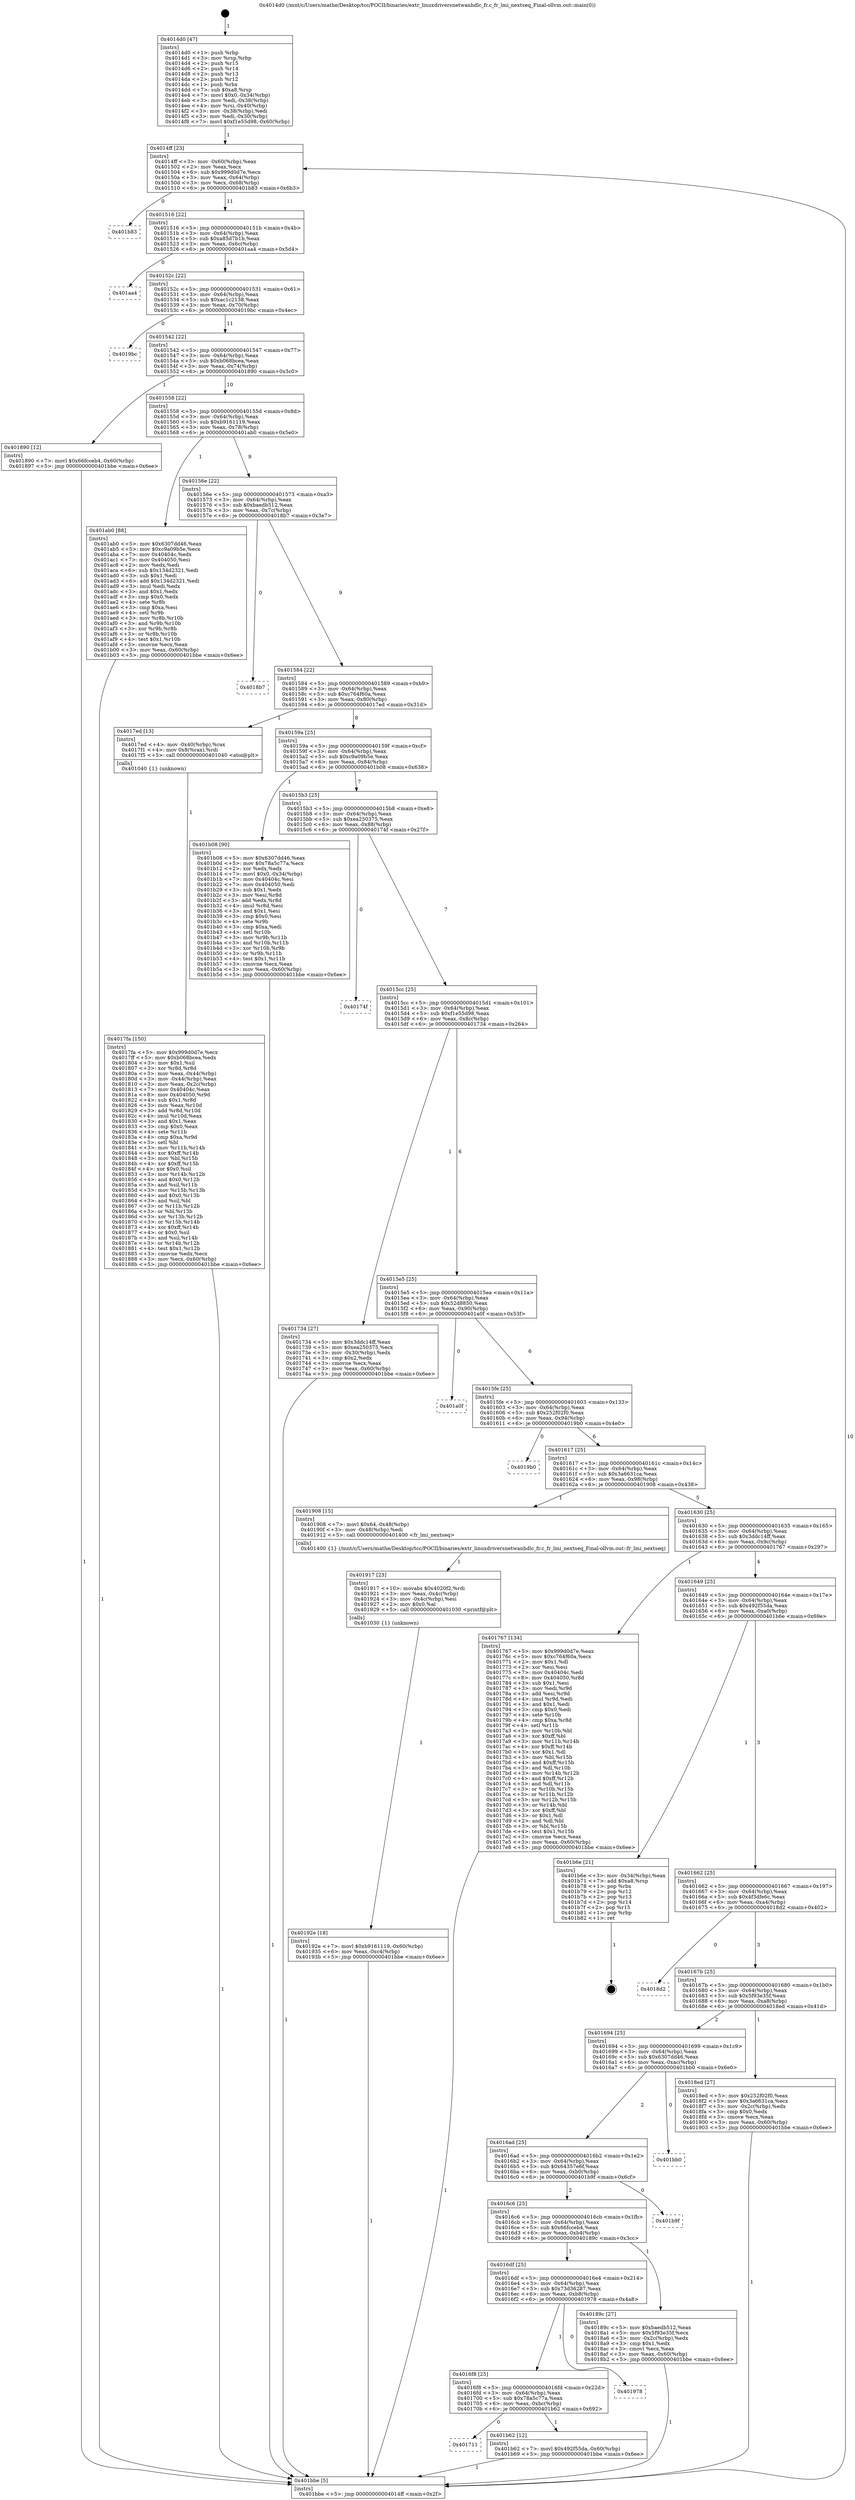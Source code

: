 digraph "0x4014d0" {
  label = "0x4014d0 (/mnt/c/Users/mathe/Desktop/tcc/POCII/binaries/extr_linuxdriversnetwanhdlc_fr.c_fr_lmi_nextseq_Final-ollvm.out::main(0))"
  labelloc = "t"
  node[shape=record]

  Entry [label="",width=0.3,height=0.3,shape=circle,fillcolor=black,style=filled]
  "0x4014ff" [label="{
     0x4014ff [23]\l
     | [instrs]\l
     &nbsp;&nbsp;0x4014ff \<+3\>: mov -0x60(%rbp),%eax\l
     &nbsp;&nbsp;0x401502 \<+2\>: mov %eax,%ecx\l
     &nbsp;&nbsp;0x401504 \<+6\>: sub $0x999d0d7e,%ecx\l
     &nbsp;&nbsp;0x40150a \<+3\>: mov %eax,-0x64(%rbp)\l
     &nbsp;&nbsp;0x40150d \<+3\>: mov %ecx,-0x68(%rbp)\l
     &nbsp;&nbsp;0x401510 \<+6\>: je 0000000000401b83 \<main+0x6b3\>\l
  }"]
  "0x401b83" [label="{
     0x401b83\l
  }", style=dashed]
  "0x401516" [label="{
     0x401516 [22]\l
     | [instrs]\l
     &nbsp;&nbsp;0x401516 \<+5\>: jmp 000000000040151b \<main+0x4b\>\l
     &nbsp;&nbsp;0x40151b \<+3\>: mov -0x64(%rbp),%eax\l
     &nbsp;&nbsp;0x40151e \<+5\>: sub $0xa85d7b1b,%eax\l
     &nbsp;&nbsp;0x401523 \<+3\>: mov %eax,-0x6c(%rbp)\l
     &nbsp;&nbsp;0x401526 \<+6\>: je 0000000000401aa4 \<main+0x5d4\>\l
  }"]
  Exit [label="",width=0.3,height=0.3,shape=circle,fillcolor=black,style=filled,peripheries=2]
  "0x401aa4" [label="{
     0x401aa4\l
  }", style=dashed]
  "0x40152c" [label="{
     0x40152c [22]\l
     | [instrs]\l
     &nbsp;&nbsp;0x40152c \<+5\>: jmp 0000000000401531 \<main+0x61\>\l
     &nbsp;&nbsp;0x401531 \<+3\>: mov -0x64(%rbp),%eax\l
     &nbsp;&nbsp;0x401534 \<+5\>: sub $0xac1c2138,%eax\l
     &nbsp;&nbsp;0x401539 \<+3\>: mov %eax,-0x70(%rbp)\l
     &nbsp;&nbsp;0x40153c \<+6\>: je 00000000004019bc \<main+0x4ec\>\l
  }"]
  "0x401711" [label="{
     0x401711\l
  }", style=dashed]
  "0x4019bc" [label="{
     0x4019bc\l
  }", style=dashed]
  "0x401542" [label="{
     0x401542 [22]\l
     | [instrs]\l
     &nbsp;&nbsp;0x401542 \<+5\>: jmp 0000000000401547 \<main+0x77\>\l
     &nbsp;&nbsp;0x401547 \<+3\>: mov -0x64(%rbp),%eax\l
     &nbsp;&nbsp;0x40154a \<+5\>: sub $0xb068bcea,%eax\l
     &nbsp;&nbsp;0x40154f \<+3\>: mov %eax,-0x74(%rbp)\l
     &nbsp;&nbsp;0x401552 \<+6\>: je 0000000000401890 \<main+0x3c0\>\l
  }"]
  "0x401b62" [label="{
     0x401b62 [12]\l
     | [instrs]\l
     &nbsp;&nbsp;0x401b62 \<+7\>: movl $0x492f55da,-0x60(%rbp)\l
     &nbsp;&nbsp;0x401b69 \<+5\>: jmp 0000000000401bbe \<main+0x6ee\>\l
  }"]
  "0x401890" [label="{
     0x401890 [12]\l
     | [instrs]\l
     &nbsp;&nbsp;0x401890 \<+7\>: movl $0x66fcceb4,-0x60(%rbp)\l
     &nbsp;&nbsp;0x401897 \<+5\>: jmp 0000000000401bbe \<main+0x6ee\>\l
  }"]
  "0x401558" [label="{
     0x401558 [22]\l
     | [instrs]\l
     &nbsp;&nbsp;0x401558 \<+5\>: jmp 000000000040155d \<main+0x8d\>\l
     &nbsp;&nbsp;0x40155d \<+3\>: mov -0x64(%rbp),%eax\l
     &nbsp;&nbsp;0x401560 \<+5\>: sub $0xb9161119,%eax\l
     &nbsp;&nbsp;0x401565 \<+3\>: mov %eax,-0x78(%rbp)\l
     &nbsp;&nbsp;0x401568 \<+6\>: je 0000000000401ab0 \<main+0x5e0\>\l
  }"]
  "0x4016f8" [label="{
     0x4016f8 [25]\l
     | [instrs]\l
     &nbsp;&nbsp;0x4016f8 \<+5\>: jmp 00000000004016fd \<main+0x22d\>\l
     &nbsp;&nbsp;0x4016fd \<+3\>: mov -0x64(%rbp),%eax\l
     &nbsp;&nbsp;0x401700 \<+5\>: sub $0x78a5c77a,%eax\l
     &nbsp;&nbsp;0x401705 \<+6\>: mov %eax,-0xbc(%rbp)\l
     &nbsp;&nbsp;0x40170b \<+6\>: je 0000000000401b62 \<main+0x692\>\l
  }"]
  "0x401ab0" [label="{
     0x401ab0 [88]\l
     | [instrs]\l
     &nbsp;&nbsp;0x401ab0 \<+5\>: mov $0x6307dd46,%eax\l
     &nbsp;&nbsp;0x401ab5 \<+5\>: mov $0xc9a09b5e,%ecx\l
     &nbsp;&nbsp;0x401aba \<+7\>: mov 0x40404c,%edx\l
     &nbsp;&nbsp;0x401ac1 \<+7\>: mov 0x404050,%esi\l
     &nbsp;&nbsp;0x401ac8 \<+2\>: mov %edx,%edi\l
     &nbsp;&nbsp;0x401aca \<+6\>: sub $0x134d2321,%edi\l
     &nbsp;&nbsp;0x401ad0 \<+3\>: sub $0x1,%edi\l
     &nbsp;&nbsp;0x401ad3 \<+6\>: add $0x134d2321,%edi\l
     &nbsp;&nbsp;0x401ad9 \<+3\>: imul %edi,%edx\l
     &nbsp;&nbsp;0x401adc \<+3\>: and $0x1,%edx\l
     &nbsp;&nbsp;0x401adf \<+3\>: cmp $0x0,%edx\l
     &nbsp;&nbsp;0x401ae2 \<+4\>: sete %r8b\l
     &nbsp;&nbsp;0x401ae6 \<+3\>: cmp $0xa,%esi\l
     &nbsp;&nbsp;0x401ae9 \<+4\>: setl %r9b\l
     &nbsp;&nbsp;0x401aed \<+3\>: mov %r8b,%r10b\l
     &nbsp;&nbsp;0x401af0 \<+3\>: and %r9b,%r10b\l
     &nbsp;&nbsp;0x401af3 \<+3\>: xor %r9b,%r8b\l
     &nbsp;&nbsp;0x401af6 \<+3\>: or %r8b,%r10b\l
     &nbsp;&nbsp;0x401af9 \<+4\>: test $0x1,%r10b\l
     &nbsp;&nbsp;0x401afd \<+3\>: cmovne %ecx,%eax\l
     &nbsp;&nbsp;0x401b00 \<+3\>: mov %eax,-0x60(%rbp)\l
     &nbsp;&nbsp;0x401b03 \<+5\>: jmp 0000000000401bbe \<main+0x6ee\>\l
  }"]
  "0x40156e" [label="{
     0x40156e [22]\l
     | [instrs]\l
     &nbsp;&nbsp;0x40156e \<+5\>: jmp 0000000000401573 \<main+0xa3\>\l
     &nbsp;&nbsp;0x401573 \<+3\>: mov -0x64(%rbp),%eax\l
     &nbsp;&nbsp;0x401576 \<+5\>: sub $0xbaedb512,%eax\l
     &nbsp;&nbsp;0x40157b \<+3\>: mov %eax,-0x7c(%rbp)\l
     &nbsp;&nbsp;0x40157e \<+6\>: je 00000000004018b7 \<main+0x3e7\>\l
  }"]
  "0x401978" [label="{
     0x401978\l
  }", style=dashed]
  "0x4018b7" [label="{
     0x4018b7\l
  }", style=dashed]
  "0x401584" [label="{
     0x401584 [22]\l
     | [instrs]\l
     &nbsp;&nbsp;0x401584 \<+5\>: jmp 0000000000401589 \<main+0xb9\>\l
     &nbsp;&nbsp;0x401589 \<+3\>: mov -0x64(%rbp),%eax\l
     &nbsp;&nbsp;0x40158c \<+5\>: sub $0xc764f60a,%eax\l
     &nbsp;&nbsp;0x401591 \<+3\>: mov %eax,-0x80(%rbp)\l
     &nbsp;&nbsp;0x401594 \<+6\>: je 00000000004017ed \<main+0x31d\>\l
  }"]
  "0x40192e" [label="{
     0x40192e [18]\l
     | [instrs]\l
     &nbsp;&nbsp;0x40192e \<+7\>: movl $0xb9161119,-0x60(%rbp)\l
     &nbsp;&nbsp;0x401935 \<+6\>: mov %eax,-0xc4(%rbp)\l
     &nbsp;&nbsp;0x40193b \<+5\>: jmp 0000000000401bbe \<main+0x6ee\>\l
  }"]
  "0x4017ed" [label="{
     0x4017ed [13]\l
     | [instrs]\l
     &nbsp;&nbsp;0x4017ed \<+4\>: mov -0x40(%rbp),%rax\l
     &nbsp;&nbsp;0x4017f1 \<+4\>: mov 0x8(%rax),%rdi\l
     &nbsp;&nbsp;0x4017f5 \<+5\>: call 0000000000401040 \<atoi@plt\>\l
     | [calls]\l
     &nbsp;&nbsp;0x401040 \{1\} (unknown)\l
  }"]
  "0x40159a" [label="{
     0x40159a [25]\l
     | [instrs]\l
     &nbsp;&nbsp;0x40159a \<+5\>: jmp 000000000040159f \<main+0xcf\>\l
     &nbsp;&nbsp;0x40159f \<+3\>: mov -0x64(%rbp),%eax\l
     &nbsp;&nbsp;0x4015a2 \<+5\>: sub $0xc9a09b5e,%eax\l
     &nbsp;&nbsp;0x4015a7 \<+6\>: mov %eax,-0x84(%rbp)\l
     &nbsp;&nbsp;0x4015ad \<+6\>: je 0000000000401b08 \<main+0x638\>\l
  }"]
  "0x401917" [label="{
     0x401917 [23]\l
     | [instrs]\l
     &nbsp;&nbsp;0x401917 \<+10\>: movabs $0x4020f2,%rdi\l
     &nbsp;&nbsp;0x401921 \<+3\>: mov %eax,-0x4c(%rbp)\l
     &nbsp;&nbsp;0x401924 \<+3\>: mov -0x4c(%rbp),%esi\l
     &nbsp;&nbsp;0x401927 \<+2\>: mov $0x0,%al\l
     &nbsp;&nbsp;0x401929 \<+5\>: call 0000000000401030 \<printf@plt\>\l
     | [calls]\l
     &nbsp;&nbsp;0x401030 \{1\} (unknown)\l
  }"]
  "0x401b08" [label="{
     0x401b08 [90]\l
     | [instrs]\l
     &nbsp;&nbsp;0x401b08 \<+5\>: mov $0x6307dd46,%eax\l
     &nbsp;&nbsp;0x401b0d \<+5\>: mov $0x78a5c77a,%ecx\l
     &nbsp;&nbsp;0x401b12 \<+2\>: xor %edx,%edx\l
     &nbsp;&nbsp;0x401b14 \<+7\>: movl $0x0,-0x34(%rbp)\l
     &nbsp;&nbsp;0x401b1b \<+7\>: mov 0x40404c,%esi\l
     &nbsp;&nbsp;0x401b22 \<+7\>: mov 0x404050,%edi\l
     &nbsp;&nbsp;0x401b29 \<+3\>: sub $0x1,%edx\l
     &nbsp;&nbsp;0x401b2c \<+3\>: mov %esi,%r8d\l
     &nbsp;&nbsp;0x401b2f \<+3\>: add %edx,%r8d\l
     &nbsp;&nbsp;0x401b32 \<+4\>: imul %r8d,%esi\l
     &nbsp;&nbsp;0x401b36 \<+3\>: and $0x1,%esi\l
     &nbsp;&nbsp;0x401b39 \<+3\>: cmp $0x0,%esi\l
     &nbsp;&nbsp;0x401b3c \<+4\>: sete %r9b\l
     &nbsp;&nbsp;0x401b40 \<+3\>: cmp $0xa,%edi\l
     &nbsp;&nbsp;0x401b43 \<+4\>: setl %r10b\l
     &nbsp;&nbsp;0x401b47 \<+3\>: mov %r9b,%r11b\l
     &nbsp;&nbsp;0x401b4a \<+3\>: and %r10b,%r11b\l
     &nbsp;&nbsp;0x401b4d \<+3\>: xor %r10b,%r9b\l
     &nbsp;&nbsp;0x401b50 \<+3\>: or %r9b,%r11b\l
     &nbsp;&nbsp;0x401b53 \<+4\>: test $0x1,%r11b\l
     &nbsp;&nbsp;0x401b57 \<+3\>: cmovne %ecx,%eax\l
     &nbsp;&nbsp;0x401b5a \<+3\>: mov %eax,-0x60(%rbp)\l
     &nbsp;&nbsp;0x401b5d \<+5\>: jmp 0000000000401bbe \<main+0x6ee\>\l
  }"]
  "0x4015b3" [label="{
     0x4015b3 [25]\l
     | [instrs]\l
     &nbsp;&nbsp;0x4015b3 \<+5\>: jmp 00000000004015b8 \<main+0xe8\>\l
     &nbsp;&nbsp;0x4015b8 \<+3\>: mov -0x64(%rbp),%eax\l
     &nbsp;&nbsp;0x4015bb \<+5\>: sub $0xea250375,%eax\l
     &nbsp;&nbsp;0x4015c0 \<+6\>: mov %eax,-0x88(%rbp)\l
     &nbsp;&nbsp;0x4015c6 \<+6\>: je 000000000040174f \<main+0x27f\>\l
  }"]
  "0x4016df" [label="{
     0x4016df [25]\l
     | [instrs]\l
     &nbsp;&nbsp;0x4016df \<+5\>: jmp 00000000004016e4 \<main+0x214\>\l
     &nbsp;&nbsp;0x4016e4 \<+3\>: mov -0x64(%rbp),%eax\l
     &nbsp;&nbsp;0x4016e7 \<+5\>: sub $0x73d36287,%eax\l
     &nbsp;&nbsp;0x4016ec \<+6\>: mov %eax,-0xb8(%rbp)\l
     &nbsp;&nbsp;0x4016f2 \<+6\>: je 0000000000401978 \<main+0x4a8\>\l
  }"]
  "0x40174f" [label="{
     0x40174f\l
  }", style=dashed]
  "0x4015cc" [label="{
     0x4015cc [25]\l
     | [instrs]\l
     &nbsp;&nbsp;0x4015cc \<+5\>: jmp 00000000004015d1 \<main+0x101\>\l
     &nbsp;&nbsp;0x4015d1 \<+3\>: mov -0x64(%rbp),%eax\l
     &nbsp;&nbsp;0x4015d4 \<+5\>: sub $0xf1e55d98,%eax\l
     &nbsp;&nbsp;0x4015d9 \<+6\>: mov %eax,-0x8c(%rbp)\l
     &nbsp;&nbsp;0x4015df \<+6\>: je 0000000000401734 \<main+0x264\>\l
  }"]
  "0x40189c" [label="{
     0x40189c [27]\l
     | [instrs]\l
     &nbsp;&nbsp;0x40189c \<+5\>: mov $0xbaedb512,%eax\l
     &nbsp;&nbsp;0x4018a1 \<+5\>: mov $0x5f93e35f,%ecx\l
     &nbsp;&nbsp;0x4018a6 \<+3\>: mov -0x2c(%rbp),%edx\l
     &nbsp;&nbsp;0x4018a9 \<+3\>: cmp $0x1,%edx\l
     &nbsp;&nbsp;0x4018ac \<+3\>: cmovl %ecx,%eax\l
     &nbsp;&nbsp;0x4018af \<+3\>: mov %eax,-0x60(%rbp)\l
     &nbsp;&nbsp;0x4018b2 \<+5\>: jmp 0000000000401bbe \<main+0x6ee\>\l
  }"]
  "0x401734" [label="{
     0x401734 [27]\l
     | [instrs]\l
     &nbsp;&nbsp;0x401734 \<+5\>: mov $0x3ddc14ff,%eax\l
     &nbsp;&nbsp;0x401739 \<+5\>: mov $0xea250375,%ecx\l
     &nbsp;&nbsp;0x40173e \<+3\>: mov -0x30(%rbp),%edx\l
     &nbsp;&nbsp;0x401741 \<+3\>: cmp $0x2,%edx\l
     &nbsp;&nbsp;0x401744 \<+3\>: cmovne %ecx,%eax\l
     &nbsp;&nbsp;0x401747 \<+3\>: mov %eax,-0x60(%rbp)\l
     &nbsp;&nbsp;0x40174a \<+5\>: jmp 0000000000401bbe \<main+0x6ee\>\l
  }"]
  "0x4015e5" [label="{
     0x4015e5 [25]\l
     | [instrs]\l
     &nbsp;&nbsp;0x4015e5 \<+5\>: jmp 00000000004015ea \<main+0x11a\>\l
     &nbsp;&nbsp;0x4015ea \<+3\>: mov -0x64(%rbp),%eax\l
     &nbsp;&nbsp;0x4015ed \<+5\>: sub $0x52d8850,%eax\l
     &nbsp;&nbsp;0x4015f2 \<+6\>: mov %eax,-0x90(%rbp)\l
     &nbsp;&nbsp;0x4015f8 \<+6\>: je 0000000000401a0f \<main+0x53f\>\l
  }"]
  "0x401bbe" [label="{
     0x401bbe [5]\l
     | [instrs]\l
     &nbsp;&nbsp;0x401bbe \<+5\>: jmp 00000000004014ff \<main+0x2f\>\l
  }"]
  "0x4014d0" [label="{
     0x4014d0 [47]\l
     | [instrs]\l
     &nbsp;&nbsp;0x4014d0 \<+1\>: push %rbp\l
     &nbsp;&nbsp;0x4014d1 \<+3\>: mov %rsp,%rbp\l
     &nbsp;&nbsp;0x4014d4 \<+2\>: push %r15\l
     &nbsp;&nbsp;0x4014d6 \<+2\>: push %r14\l
     &nbsp;&nbsp;0x4014d8 \<+2\>: push %r13\l
     &nbsp;&nbsp;0x4014da \<+2\>: push %r12\l
     &nbsp;&nbsp;0x4014dc \<+1\>: push %rbx\l
     &nbsp;&nbsp;0x4014dd \<+7\>: sub $0xa8,%rsp\l
     &nbsp;&nbsp;0x4014e4 \<+7\>: movl $0x0,-0x34(%rbp)\l
     &nbsp;&nbsp;0x4014eb \<+3\>: mov %edi,-0x38(%rbp)\l
     &nbsp;&nbsp;0x4014ee \<+4\>: mov %rsi,-0x40(%rbp)\l
     &nbsp;&nbsp;0x4014f2 \<+3\>: mov -0x38(%rbp),%edi\l
     &nbsp;&nbsp;0x4014f5 \<+3\>: mov %edi,-0x30(%rbp)\l
     &nbsp;&nbsp;0x4014f8 \<+7\>: movl $0xf1e55d98,-0x60(%rbp)\l
  }"]
  "0x4016c6" [label="{
     0x4016c6 [25]\l
     | [instrs]\l
     &nbsp;&nbsp;0x4016c6 \<+5\>: jmp 00000000004016cb \<main+0x1fb\>\l
     &nbsp;&nbsp;0x4016cb \<+3\>: mov -0x64(%rbp),%eax\l
     &nbsp;&nbsp;0x4016ce \<+5\>: sub $0x66fcceb4,%eax\l
     &nbsp;&nbsp;0x4016d3 \<+6\>: mov %eax,-0xb4(%rbp)\l
     &nbsp;&nbsp;0x4016d9 \<+6\>: je 000000000040189c \<main+0x3cc\>\l
  }"]
  "0x401a0f" [label="{
     0x401a0f\l
  }", style=dashed]
  "0x4015fe" [label="{
     0x4015fe [25]\l
     | [instrs]\l
     &nbsp;&nbsp;0x4015fe \<+5\>: jmp 0000000000401603 \<main+0x133\>\l
     &nbsp;&nbsp;0x401603 \<+3\>: mov -0x64(%rbp),%eax\l
     &nbsp;&nbsp;0x401606 \<+5\>: sub $0x252f02f0,%eax\l
     &nbsp;&nbsp;0x40160b \<+6\>: mov %eax,-0x94(%rbp)\l
     &nbsp;&nbsp;0x401611 \<+6\>: je 00000000004019b0 \<main+0x4e0\>\l
  }"]
  "0x401b9f" [label="{
     0x401b9f\l
  }", style=dashed]
  "0x4019b0" [label="{
     0x4019b0\l
  }", style=dashed]
  "0x401617" [label="{
     0x401617 [25]\l
     | [instrs]\l
     &nbsp;&nbsp;0x401617 \<+5\>: jmp 000000000040161c \<main+0x14c\>\l
     &nbsp;&nbsp;0x40161c \<+3\>: mov -0x64(%rbp),%eax\l
     &nbsp;&nbsp;0x40161f \<+5\>: sub $0x3a6631ca,%eax\l
     &nbsp;&nbsp;0x401624 \<+6\>: mov %eax,-0x98(%rbp)\l
     &nbsp;&nbsp;0x40162a \<+6\>: je 0000000000401908 \<main+0x438\>\l
  }"]
  "0x4016ad" [label="{
     0x4016ad [25]\l
     | [instrs]\l
     &nbsp;&nbsp;0x4016ad \<+5\>: jmp 00000000004016b2 \<main+0x1e2\>\l
     &nbsp;&nbsp;0x4016b2 \<+3\>: mov -0x64(%rbp),%eax\l
     &nbsp;&nbsp;0x4016b5 \<+5\>: sub $0x64357e6f,%eax\l
     &nbsp;&nbsp;0x4016ba \<+6\>: mov %eax,-0xb0(%rbp)\l
     &nbsp;&nbsp;0x4016c0 \<+6\>: je 0000000000401b9f \<main+0x6cf\>\l
  }"]
  "0x401908" [label="{
     0x401908 [15]\l
     | [instrs]\l
     &nbsp;&nbsp;0x401908 \<+7\>: movl $0x64,-0x48(%rbp)\l
     &nbsp;&nbsp;0x40190f \<+3\>: mov -0x48(%rbp),%edi\l
     &nbsp;&nbsp;0x401912 \<+5\>: call 0000000000401400 \<fr_lmi_nextseq\>\l
     | [calls]\l
     &nbsp;&nbsp;0x401400 \{1\} (/mnt/c/Users/mathe/Desktop/tcc/POCII/binaries/extr_linuxdriversnetwanhdlc_fr.c_fr_lmi_nextseq_Final-ollvm.out::fr_lmi_nextseq)\l
  }"]
  "0x401630" [label="{
     0x401630 [25]\l
     | [instrs]\l
     &nbsp;&nbsp;0x401630 \<+5\>: jmp 0000000000401635 \<main+0x165\>\l
     &nbsp;&nbsp;0x401635 \<+3\>: mov -0x64(%rbp),%eax\l
     &nbsp;&nbsp;0x401638 \<+5\>: sub $0x3ddc14ff,%eax\l
     &nbsp;&nbsp;0x40163d \<+6\>: mov %eax,-0x9c(%rbp)\l
     &nbsp;&nbsp;0x401643 \<+6\>: je 0000000000401767 \<main+0x297\>\l
  }"]
  "0x401bb0" [label="{
     0x401bb0\l
  }", style=dashed]
  "0x401767" [label="{
     0x401767 [134]\l
     | [instrs]\l
     &nbsp;&nbsp;0x401767 \<+5\>: mov $0x999d0d7e,%eax\l
     &nbsp;&nbsp;0x40176c \<+5\>: mov $0xc764f60a,%ecx\l
     &nbsp;&nbsp;0x401771 \<+2\>: mov $0x1,%dl\l
     &nbsp;&nbsp;0x401773 \<+2\>: xor %esi,%esi\l
     &nbsp;&nbsp;0x401775 \<+7\>: mov 0x40404c,%edi\l
     &nbsp;&nbsp;0x40177c \<+8\>: mov 0x404050,%r8d\l
     &nbsp;&nbsp;0x401784 \<+3\>: sub $0x1,%esi\l
     &nbsp;&nbsp;0x401787 \<+3\>: mov %edi,%r9d\l
     &nbsp;&nbsp;0x40178a \<+3\>: add %esi,%r9d\l
     &nbsp;&nbsp;0x40178d \<+4\>: imul %r9d,%edi\l
     &nbsp;&nbsp;0x401791 \<+3\>: and $0x1,%edi\l
     &nbsp;&nbsp;0x401794 \<+3\>: cmp $0x0,%edi\l
     &nbsp;&nbsp;0x401797 \<+4\>: sete %r10b\l
     &nbsp;&nbsp;0x40179b \<+4\>: cmp $0xa,%r8d\l
     &nbsp;&nbsp;0x40179f \<+4\>: setl %r11b\l
     &nbsp;&nbsp;0x4017a3 \<+3\>: mov %r10b,%bl\l
     &nbsp;&nbsp;0x4017a6 \<+3\>: xor $0xff,%bl\l
     &nbsp;&nbsp;0x4017a9 \<+3\>: mov %r11b,%r14b\l
     &nbsp;&nbsp;0x4017ac \<+4\>: xor $0xff,%r14b\l
     &nbsp;&nbsp;0x4017b0 \<+3\>: xor $0x1,%dl\l
     &nbsp;&nbsp;0x4017b3 \<+3\>: mov %bl,%r15b\l
     &nbsp;&nbsp;0x4017b6 \<+4\>: and $0xff,%r15b\l
     &nbsp;&nbsp;0x4017ba \<+3\>: and %dl,%r10b\l
     &nbsp;&nbsp;0x4017bd \<+3\>: mov %r14b,%r12b\l
     &nbsp;&nbsp;0x4017c0 \<+4\>: and $0xff,%r12b\l
     &nbsp;&nbsp;0x4017c4 \<+3\>: and %dl,%r11b\l
     &nbsp;&nbsp;0x4017c7 \<+3\>: or %r10b,%r15b\l
     &nbsp;&nbsp;0x4017ca \<+3\>: or %r11b,%r12b\l
     &nbsp;&nbsp;0x4017cd \<+3\>: xor %r12b,%r15b\l
     &nbsp;&nbsp;0x4017d0 \<+3\>: or %r14b,%bl\l
     &nbsp;&nbsp;0x4017d3 \<+3\>: xor $0xff,%bl\l
     &nbsp;&nbsp;0x4017d6 \<+3\>: or $0x1,%dl\l
     &nbsp;&nbsp;0x4017d9 \<+2\>: and %dl,%bl\l
     &nbsp;&nbsp;0x4017db \<+3\>: or %bl,%r15b\l
     &nbsp;&nbsp;0x4017de \<+4\>: test $0x1,%r15b\l
     &nbsp;&nbsp;0x4017e2 \<+3\>: cmovne %ecx,%eax\l
     &nbsp;&nbsp;0x4017e5 \<+3\>: mov %eax,-0x60(%rbp)\l
     &nbsp;&nbsp;0x4017e8 \<+5\>: jmp 0000000000401bbe \<main+0x6ee\>\l
  }"]
  "0x401649" [label="{
     0x401649 [25]\l
     | [instrs]\l
     &nbsp;&nbsp;0x401649 \<+5\>: jmp 000000000040164e \<main+0x17e\>\l
     &nbsp;&nbsp;0x40164e \<+3\>: mov -0x64(%rbp),%eax\l
     &nbsp;&nbsp;0x401651 \<+5\>: sub $0x492f55da,%eax\l
     &nbsp;&nbsp;0x401656 \<+6\>: mov %eax,-0xa0(%rbp)\l
     &nbsp;&nbsp;0x40165c \<+6\>: je 0000000000401b6e \<main+0x69e\>\l
  }"]
  "0x4017fa" [label="{
     0x4017fa [150]\l
     | [instrs]\l
     &nbsp;&nbsp;0x4017fa \<+5\>: mov $0x999d0d7e,%ecx\l
     &nbsp;&nbsp;0x4017ff \<+5\>: mov $0xb068bcea,%edx\l
     &nbsp;&nbsp;0x401804 \<+3\>: mov $0x1,%sil\l
     &nbsp;&nbsp;0x401807 \<+3\>: xor %r8d,%r8d\l
     &nbsp;&nbsp;0x40180a \<+3\>: mov %eax,-0x44(%rbp)\l
     &nbsp;&nbsp;0x40180d \<+3\>: mov -0x44(%rbp),%eax\l
     &nbsp;&nbsp;0x401810 \<+3\>: mov %eax,-0x2c(%rbp)\l
     &nbsp;&nbsp;0x401813 \<+7\>: mov 0x40404c,%eax\l
     &nbsp;&nbsp;0x40181a \<+8\>: mov 0x404050,%r9d\l
     &nbsp;&nbsp;0x401822 \<+4\>: sub $0x1,%r8d\l
     &nbsp;&nbsp;0x401826 \<+3\>: mov %eax,%r10d\l
     &nbsp;&nbsp;0x401829 \<+3\>: add %r8d,%r10d\l
     &nbsp;&nbsp;0x40182c \<+4\>: imul %r10d,%eax\l
     &nbsp;&nbsp;0x401830 \<+3\>: and $0x1,%eax\l
     &nbsp;&nbsp;0x401833 \<+3\>: cmp $0x0,%eax\l
     &nbsp;&nbsp;0x401836 \<+4\>: sete %r11b\l
     &nbsp;&nbsp;0x40183a \<+4\>: cmp $0xa,%r9d\l
     &nbsp;&nbsp;0x40183e \<+3\>: setl %bl\l
     &nbsp;&nbsp;0x401841 \<+3\>: mov %r11b,%r14b\l
     &nbsp;&nbsp;0x401844 \<+4\>: xor $0xff,%r14b\l
     &nbsp;&nbsp;0x401848 \<+3\>: mov %bl,%r15b\l
     &nbsp;&nbsp;0x40184b \<+4\>: xor $0xff,%r15b\l
     &nbsp;&nbsp;0x40184f \<+4\>: xor $0x0,%sil\l
     &nbsp;&nbsp;0x401853 \<+3\>: mov %r14b,%r12b\l
     &nbsp;&nbsp;0x401856 \<+4\>: and $0x0,%r12b\l
     &nbsp;&nbsp;0x40185a \<+3\>: and %sil,%r11b\l
     &nbsp;&nbsp;0x40185d \<+3\>: mov %r15b,%r13b\l
     &nbsp;&nbsp;0x401860 \<+4\>: and $0x0,%r13b\l
     &nbsp;&nbsp;0x401864 \<+3\>: and %sil,%bl\l
     &nbsp;&nbsp;0x401867 \<+3\>: or %r11b,%r12b\l
     &nbsp;&nbsp;0x40186a \<+3\>: or %bl,%r13b\l
     &nbsp;&nbsp;0x40186d \<+3\>: xor %r13b,%r12b\l
     &nbsp;&nbsp;0x401870 \<+3\>: or %r15b,%r14b\l
     &nbsp;&nbsp;0x401873 \<+4\>: xor $0xff,%r14b\l
     &nbsp;&nbsp;0x401877 \<+4\>: or $0x0,%sil\l
     &nbsp;&nbsp;0x40187b \<+3\>: and %sil,%r14b\l
     &nbsp;&nbsp;0x40187e \<+3\>: or %r14b,%r12b\l
     &nbsp;&nbsp;0x401881 \<+4\>: test $0x1,%r12b\l
     &nbsp;&nbsp;0x401885 \<+3\>: cmovne %edx,%ecx\l
     &nbsp;&nbsp;0x401888 \<+3\>: mov %ecx,-0x60(%rbp)\l
     &nbsp;&nbsp;0x40188b \<+5\>: jmp 0000000000401bbe \<main+0x6ee\>\l
  }"]
  "0x401694" [label="{
     0x401694 [25]\l
     | [instrs]\l
     &nbsp;&nbsp;0x401694 \<+5\>: jmp 0000000000401699 \<main+0x1c9\>\l
     &nbsp;&nbsp;0x401699 \<+3\>: mov -0x64(%rbp),%eax\l
     &nbsp;&nbsp;0x40169c \<+5\>: sub $0x6307dd46,%eax\l
     &nbsp;&nbsp;0x4016a1 \<+6\>: mov %eax,-0xac(%rbp)\l
     &nbsp;&nbsp;0x4016a7 \<+6\>: je 0000000000401bb0 \<main+0x6e0\>\l
  }"]
  "0x401b6e" [label="{
     0x401b6e [21]\l
     | [instrs]\l
     &nbsp;&nbsp;0x401b6e \<+3\>: mov -0x34(%rbp),%eax\l
     &nbsp;&nbsp;0x401b71 \<+7\>: add $0xa8,%rsp\l
     &nbsp;&nbsp;0x401b78 \<+1\>: pop %rbx\l
     &nbsp;&nbsp;0x401b79 \<+2\>: pop %r12\l
     &nbsp;&nbsp;0x401b7b \<+2\>: pop %r13\l
     &nbsp;&nbsp;0x401b7d \<+2\>: pop %r14\l
     &nbsp;&nbsp;0x401b7f \<+2\>: pop %r15\l
     &nbsp;&nbsp;0x401b81 \<+1\>: pop %rbp\l
     &nbsp;&nbsp;0x401b82 \<+1\>: ret\l
  }"]
  "0x401662" [label="{
     0x401662 [25]\l
     | [instrs]\l
     &nbsp;&nbsp;0x401662 \<+5\>: jmp 0000000000401667 \<main+0x197\>\l
     &nbsp;&nbsp;0x401667 \<+3\>: mov -0x64(%rbp),%eax\l
     &nbsp;&nbsp;0x40166a \<+5\>: sub $0x4f3dfe6c,%eax\l
     &nbsp;&nbsp;0x40166f \<+6\>: mov %eax,-0xa4(%rbp)\l
     &nbsp;&nbsp;0x401675 \<+6\>: je 00000000004018d2 \<main+0x402\>\l
  }"]
  "0x4018ed" [label="{
     0x4018ed [27]\l
     | [instrs]\l
     &nbsp;&nbsp;0x4018ed \<+5\>: mov $0x252f02f0,%eax\l
     &nbsp;&nbsp;0x4018f2 \<+5\>: mov $0x3a6631ca,%ecx\l
     &nbsp;&nbsp;0x4018f7 \<+3\>: mov -0x2c(%rbp),%edx\l
     &nbsp;&nbsp;0x4018fa \<+3\>: cmp $0x0,%edx\l
     &nbsp;&nbsp;0x4018fd \<+3\>: cmove %ecx,%eax\l
     &nbsp;&nbsp;0x401900 \<+3\>: mov %eax,-0x60(%rbp)\l
     &nbsp;&nbsp;0x401903 \<+5\>: jmp 0000000000401bbe \<main+0x6ee\>\l
  }"]
  "0x4018d2" [label="{
     0x4018d2\l
  }", style=dashed]
  "0x40167b" [label="{
     0x40167b [25]\l
     | [instrs]\l
     &nbsp;&nbsp;0x40167b \<+5\>: jmp 0000000000401680 \<main+0x1b0\>\l
     &nbsp;&nbsp;0x401680 \<+3\>: mov -0x64(%rbp),%eax\l
     &nbsp;&nbsp;0x401683 \<+5\>: sub $0x5f93e35f,%eax\l
     &nbsp;&nbsp;0x401688 \<+6\>: mov %eax,-0xa8(%rbp)\l
     &nbsp;&nbsp;0x40168e \<+6\>: je 00000000004018ed \<main+0x41d\>\l
  }"]
  Entry -> "0x4014d0" [label=" 1"]
  "0x4014ff" -> "0x401b83" [label=" 0"]
  "0x4014ff" -> "0x401516" [label=" 11"]
  "0x401b6e" -> Exit [label=" 1"]
  "0x401516" -> "0x401aa4" [label=" 0"]
  "0x401516" -> "0x40152c" [label=" 11"]
  "0x401b62" -> "0x401bbe" [label=" 1"]
  "0x40152c" -> "0x4019bc" [label=" 0"]
  "0x40152c" -> "0x401542" [label=" 11"]
  "0x4016f8" -> "0x401711" [label=" 0"]
  "0x401542" -> "0x401890" [label=" 1"]
  "0x401542" -> "0x401558" [label=" 10"]
  "0x4016f8" -> "0x401b62" [label=" 1"]
  "0x401558" -> "0x401ab0" [label=" 1"]
  "0x401558" -> "0x40156e" [label=" 9"]
  "0x4016df" -> "0x4016f8" [label=" 1"]
  "0x40156e" -> "0x4018b7" [label=" 0"]
  "0x40156e" -> "0x401584" [label=" 9"]
  "0x4016df" -> "0x401978" [label=" 0"]
  "0x401584" -> "0x4017ed" [label=" 1"]
  "0x401584" -> "0x40159a" [label=" 8"]
  "0x401b08" -> "0x401bbe" [label=" 1"]
  "0x40159a" -> "0x401b08" [label=" 1"]
  "0x40159a" -> "0x4015b3" [label=" 7"]
  "0x401ab0" -> "0x401bbe" [label=" 1"]
  "0x4015b3" -> "0x40174f" [label=" 0"]
  "0x4015b3" -> "0x4015cc" [label=" 7"]
  "0x40192e" -> "0x401bbe" [label=" 1"]
  "0x4015cc" -> "0x401734" [label=" 1"]
  "0x4015cc" -> "0x4015e5" [label=" 6"]
  "0x401734" -> "0x401bbe" [label=" 1"]
  "0x4014d0" -> "0x4014ff" [label=" 1"]
  "0x401bbe" -> "0x4014ff" [label=" 10"]
  "0x401917" -> "0x40192e" [label=" 1"]
  "0x4015e5" -> "0x401a0f" [label=" 0"]
  "0x4015e5" -> "0x4015fe" [label=" 6"]
  "0x4018ed" -> "0x401bbe" [label=" 1"]
  "0x4015fe" -> "0x4019b0" [label=" 0"]
  "0x4015fe" -> "0x401617" [label=" 6"]
  "0x40189c" -> "0x401bbe" [label=" 1"]
  "0x401617" -> "0x401908" [label=" 1"]
  "0x401617" -> "0x401630" [label=" 5"]
  "0x4016c6" -> "0x40189c" [label=" 1"]
  "0x401630" -> "0x401767" [label=" 1"]
  "0x401630" -> "0x401649" [label=" 4"]
  "0x401767" -> "0x401bbe" [label=" 1"]
  "0x4017ed" -> "0x4017fa" [label=" 1"]
  "0x4017fa" -> "0x401bbe" [label=" 1"]
  "0x401890" -> "0x401bbe" [label=" 1"]
  "0x401908" -> "0x401917" [label=" 1"]
  "0x401649" -> "0x401b6e" [label=" 1"]
  "0x401649" -> "0x401662" [label=" 3"]
  "0x4016ad" -> "0x401b9f" [label=" 0"]
  "0x401662" -> "0x4018d2" [label=" 0"]
  "0x401662" -> "0x40167b" [label=" 3"]
  "0x4016c6" -> "0x4016df" [label=" 1"]
  "0x40167b" -> "0x4018ed" [label=" 1"]
  "0x40167b" -> "0x401694" [label=" 2"]
  "0x4016ad" -> "0x4016c6" [label=" 2"]
  "0x401694" -> "0x401bb0" [label=" 0"]
  "0x401694" -> "0x4016ad" [label=" 2"]
}
